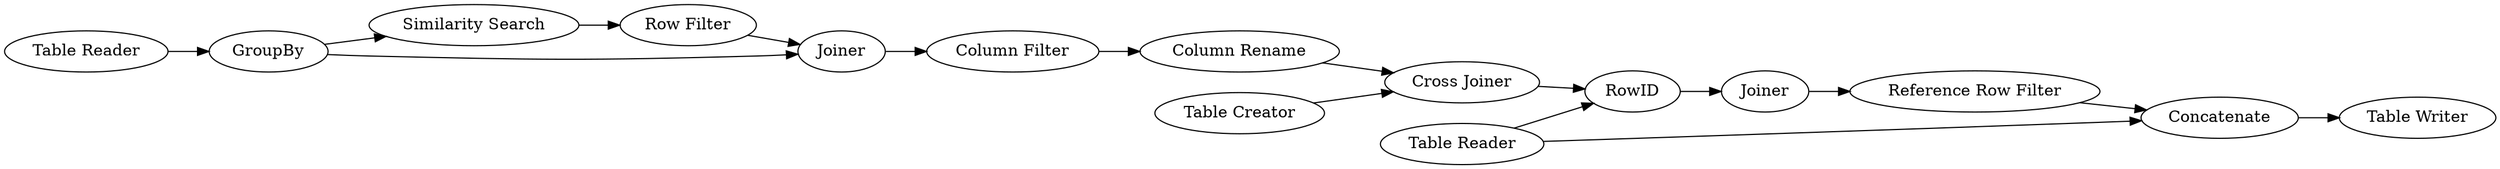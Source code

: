 digraph {
	17 -> 15
	33 -> 34
	41 -> 42
	39 -> 17
	32 -> 33
	38 -> 17
	15 -> 16
	31 -> 32
	16 -> 41
	43 -> 38
	35 -> 36
	34 -> 35
	39 -> 41
	36 -> 43
	32 -> 35
	37 -> 38
	16 [label="Reference Row Filter"]
	43 [label="Column Rename"]
	35 [label=Joiner]
	34 [label="Row Filter"]
	42 [label="Table Writer"]
	41 [label=Concatenate]
	31 [label="Table Reader"]
	36 [label="Column Filter"]
	15 [label=Joiner]
	39 [label="Table Reader"]
	33 [label="Similarity Search"]
	17 [label=RowID]
	32 [label=GroupBy]
	38 [label="Cross Joiner"]
	37 [label="Table Creator"]
	rankdir=LR
}
